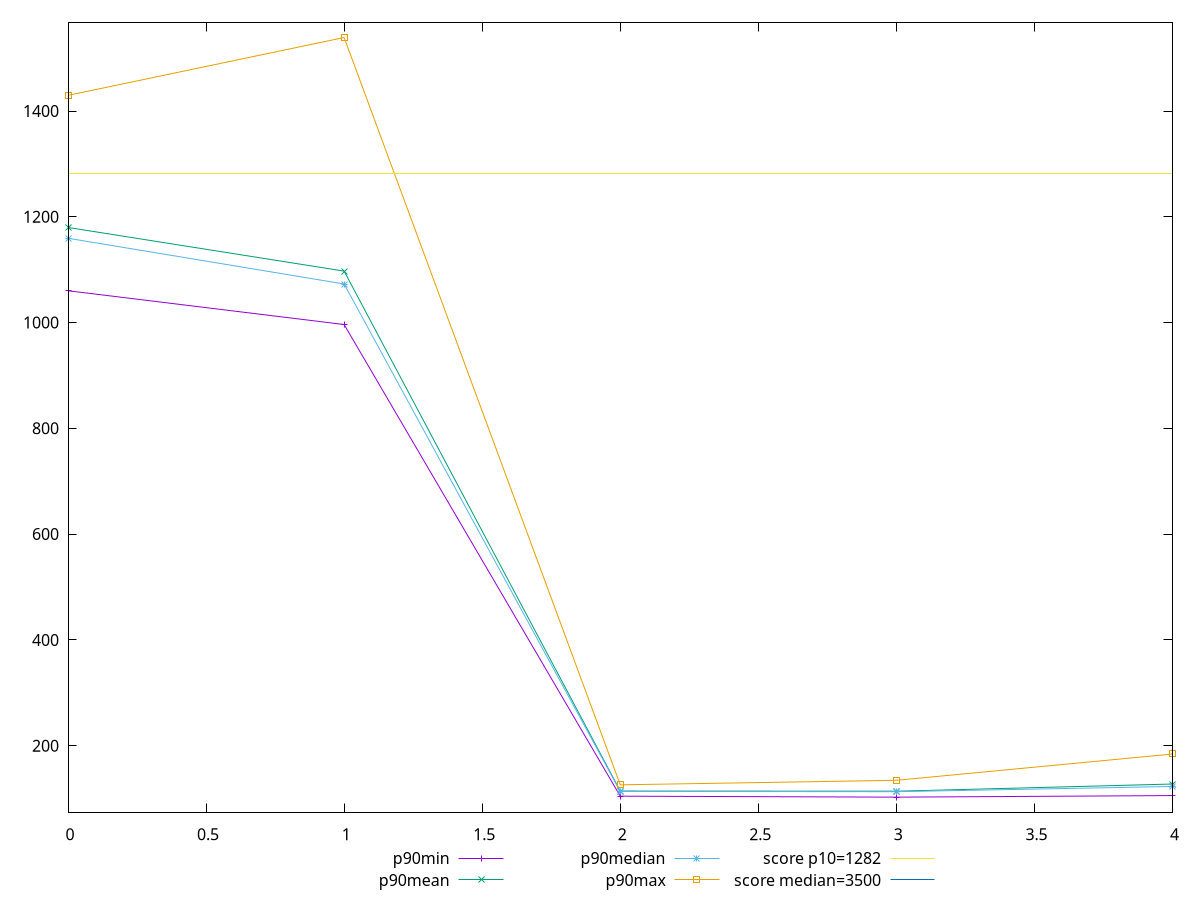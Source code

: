 reset

$p90Min <<EOF
0 1060.1880000000008
1 996.3120000000004
2 104.45999999999998
3 102.612
4 105.58399999999997
EOF

$p90Mean <<EOF
0 1179.8417021276587
1 1097.3024680851063
2 114.12361702127654
3 113.86936170212768
4 127.42259574468085
EOF

$p90Median <<EOF
0 1159.4519999999998
1 1072.96
2 113.49199999999998
3 112.91199999999998
4 122.89599999999996
EOF

$p90Max <<EOF
0 1429.7439999999988
1 1539.135999999999
2 125.92399999999996
3 134.504
4 184.21599999999995
EOF

set key outside below
set xrange [0:4]
set yrange [73.88152000000002:1567.866479999999]
set trange [73.88152000000002:1567.866479999999]
set terminal svg size 640, 560 enhanced background rgb 'white'
set output "report_00025_2021-02-22T21:38:55.199Z/bootup-time/progression/value.svg"

plot $p90Min title "p90min" with linespoints, \
     $p90Mean title "p90mean" with linespoints, \
     $p90Median title "p90median" with linespoints, \
     $p90Max title "p90max" with linespoints, \
     1282 title "score p10=1282", \
     3500 title "score median=3500"

reset
